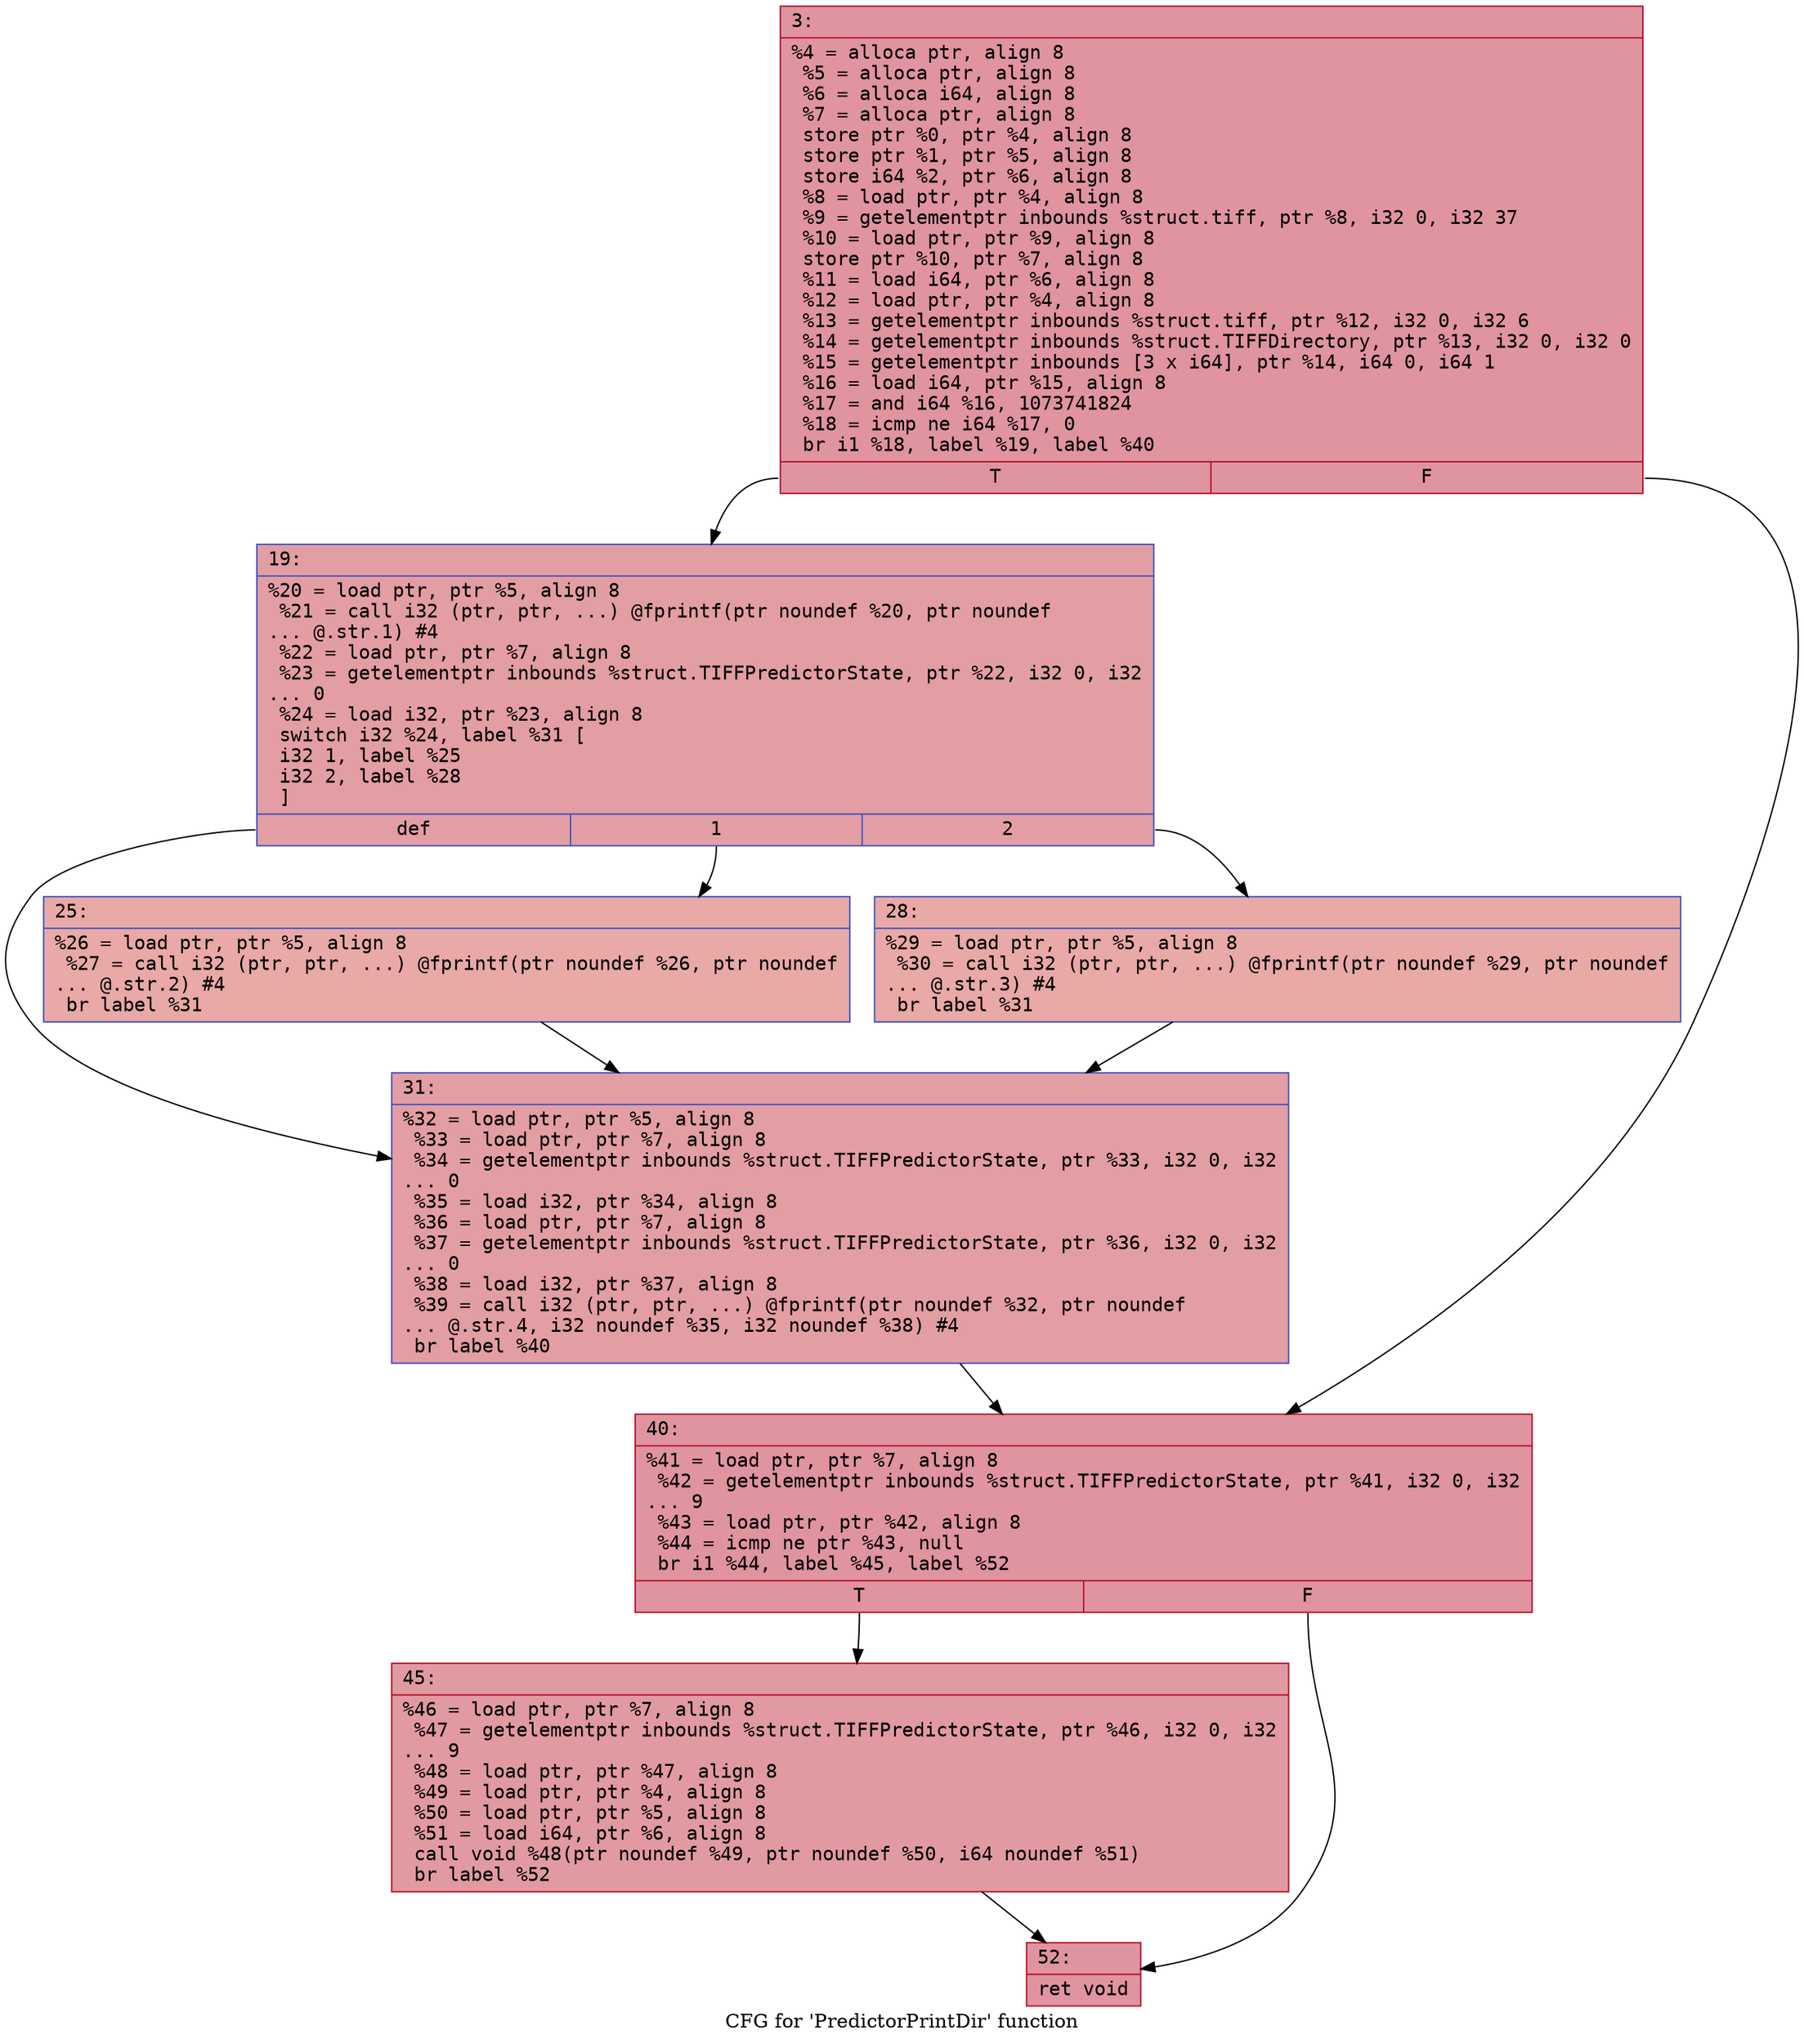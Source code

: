 digraph "CFG for 'PredictorPrintDir' function" {
	label="CFG for 'PredictorPrintDir' function";

	Node0x6000002f9270 [shape=record,color="#b70d28ff", style=filled, fillcolor="#b70d2870" fontname="Courier",label="{3:\l|  %4 = alloca ptr, align 8\l  %5 = alloca ptr, align 8\l  %6 = alloca i64, align 8\l  %7 = alloca ptr, align 8\l  store ptr %0, ptr %4, align 8\l  store ptr %1, ptr %5, align 8\l  store i64 %2, ptr %6, align 8\l  %8 = load ptr, ptr %4, align 8\l  %9 = getelementptr inbounds %struct.tiff, ptr %8, i32 0, i32 37\l  %10 = load ptr, ptr %9, align 8\l  store ptr %10, ptr %7, align 8\l  %11 = load i64, ptr %6, align 8\l  %12 = load ptr, ptr %4, align 8\l  %13 = getelementptr inbounds %struct.tiff, ptr %12, i32 0, i32 6\l  %14 = getelementptr inbounds %struct.TIFFDirectory, ptr %13, i32 0, i32 0\l  %15 = getelementptr inbounds [3 x i64], ptr %14, i64 0, i64 1\l  %16 = load i64, ptr %15, align 8\l  %17 = and i64 %16, 1073741824\l  %18 = icmp ne i64 %17, 0\l  br i1 %18, label %19, label %40\l|{<s0>T|<s1>F}}"];
	Node0x6000002f9270:s0 -> Node0x6000002f92c0[tooltip="3 -> 19\nProbability 50.00%" ];
	Node0x6000002f9270:s1 -> Node0x6000002f9400[tooltip="3 -> 40\nProbability 50.00%" ];
	Node0x6000002f92c0 [shape=record,color="#3d50c3ff", style=filled, fillcolor="#be242e70" fontname="Courier",label="{19:\l|  %20 = load ptr, ptr %5, align 8\l  %21 = call i32 (ptr, ptr, ...) @fprintf(ptr noundef %20, ptr noundef\l... @.str.1) #4\l  %22 = load ptr, ptr %7, align 8\l  %23 = getelementptr inbounds %struct.TIFFPredictorState, ptr %22, i32 0, i32\l... 0\l  %24 = load i32, ptr %23, align 8\l  switch i32 %24, label %31 [\l    i32 1, label %25\l    i32 2, label %28\l  ]\l|{<s0>def|<s1>1|<s2>2}}"];
	Node0x6000002f92c0:s0 -> Node0x6000002f93b0[tooltip="19 -> 31\nProbability 33.33%" ];
	Node0x6000002f92c0:s1 -> Node0x6000002f9310[tooltip="19 -> 25\nProbability 33.33%" ];
	Node0x6000002f92c0:s2 -> Node0x6000002f9360[tooltip="19 -> 28\nProbability 33.33%" ];
	Node0x6000002f9310 [shape=record,color="#3d50c3ff", style=filled, fillcolor="#ca3b3770" fontname="Courier",label="{25:\l|  %26 = load ptr, ptr %5, align 8\l  %27 = call i32 (ptr, ptr, ...) @fprintf(ptr noundef %26, ptr noundef\l... @.str.2) #4\l  br label %31\l}"];
	Node0x6000002f9310 -> Node0x6000002f93b0[tooltip="25 -> 31\nProbability 100.00%" ];
	Node0x6000002f9360 [shape=record,color="#3d50c3ff", style=filled, fillcolor="#ca3b3770" fontname="Courier",label="{28:\l|  %29 = load ptr, ptr %5, align 8\l  %30 = call i32 (ptr, ptr, ...) @fprintf(ptr noundef %29, ptr noundef\l... @.str.3) #4\l  br label %31\l}"];
	Node0x6000002f9360 -> Node0x6000002f93b0[tooltip="28 -> 31\nProbability 100.00%" ];
	Node0x6000002f93b0 [shape=record,color="#3d50c3ff", style=filled, fillcolor="#be242e70" fontname="Courier",label="{31:\l|  %32 = load ptr, ptr %5, align 8\l  %33 = load ptr, ptr %7, align 8\l  %34 = getelementptr inbounds %struct.TIFFPredictorState, ptr %33, i32 0, i32\l... 0\l  %35 = load i32, ptr %34, align 8\l  %36 = load ptr, ptr %7, align 8\l  %37 = getelementptr inbounds %struct.TIFFPredictorState, ptr %36, i32 0, i32\l... 0\l  %38 = load i32, ptr %37, align 8\l  %39 = call i32 (ptr, ptr, ...) @fprintf(ptr noundef %32, ptr noundef\l... @.str.4, i32 noundef %35, i32 noundef %38) #4\l  br label %40\l}"];
	Node0x6000002f93b0 -> Node0x6000002f9400[tooltip="31 -> 40\nProbability 100.00%" ];
	Node0x6000002f9400 [shape=record,color="#b70d28ff", style=filled, fillcolor="#b70d2870" fontname="Courier",label="{40:\l|  %41 = load ptr, ptr %7, align 8\l  %42 = getelementptr inbounds %struct.TIFFPredictorState, ptr %41, i32 0, i32\l... 9\l  %43 = load ptr, ptr %42, align 8\l  %44 = icmp ne ptr %43, null\l  br i1 %44, label %45, label %52\l|{<s0>T|<s1>F}}"];
	Node0x6000002f9400:s0 -> Node0x6000002f9450[tooltip="40 -> 45\nProbability 62.50%" ];
	Node0x6000002f9400:s1 -> Node0x6000002f94a0[tooltip="40 -> 52\nProbability 37.50%" ];
	Node0x6000002f9450 [shape=record,color="#b70d28ff", style=filled, fillcolor="#bb1b2c70" fontname="Courier",label="{45:\l|  %46 = load ptr, ptr %7, align 8\l  %47 = getelementptr inbounds %struct.TIFFPredictorState, ptr %46, i32 0, i32\l... 9\l  %48 = load ptr, ptr %47, align 8\l  %49 = load ptr, ptr %4, align 8\l  %50 = load ptr, ptr %5, align 8\l  %51 = load i64, ptr %6, align 8\l  call void %48(ptr noundef %49, ptr noundef %50, i64 noundef %51)\l  br label %52\l}"];
	Node0x6000002f9450 -> Node0x6000002f94a0[tooltip="45 -> 52\nProbability 100.00%" ];
	Node0x6000002f94a0 [shape=record,color="#b70d28ff", style=filled, fillcolor="#b70d2870" fontname="Courier",label="{52:\l|  ret void\l}"];
}
